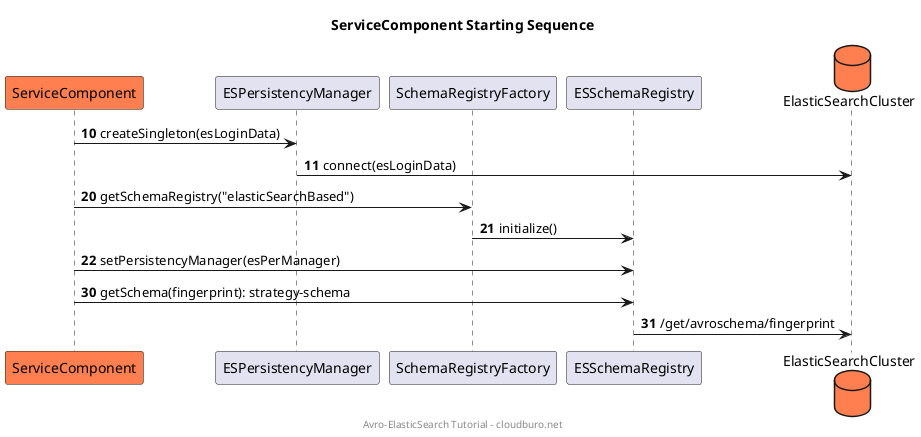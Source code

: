 @startuml
title "ServiceComponent Starting Sequence"
footer "Avro-ElasticSearch Tutorial - cloudburo.net"

participant ServiceComponent order 10 #coral
participant ESPersistencyManager order 20
participant SchemaRegistryFactory order 30
participant ESSchemaRegistry order 40
database ElasticSearchCluster order 100  #coral

autonumber 10
ServiceComponent -> ESPersistencyManager: createSingleton(esLoginData)
ESPersistencyManager -> ElasticSearchCluster: connect(esLoginData)

autonumber 20
ServiceComponent -> SchemaRegistryFactory: getSchemaRegistry("elasticSearchBased")
SchemaRegistryFactory -> ESSchemaRegistry: initialize()
ServiceComponent -> ESSchemaRegistry: setPersistencyManager(esPerManager)

autonumber 30
ServiceComponent -> ESSchemaRegistry: getSchema(fingerprint): strategy-schema
ESSchemaRegistry -> ElasticSearchCluster: /get/avroschema/fingerprint

@enduml